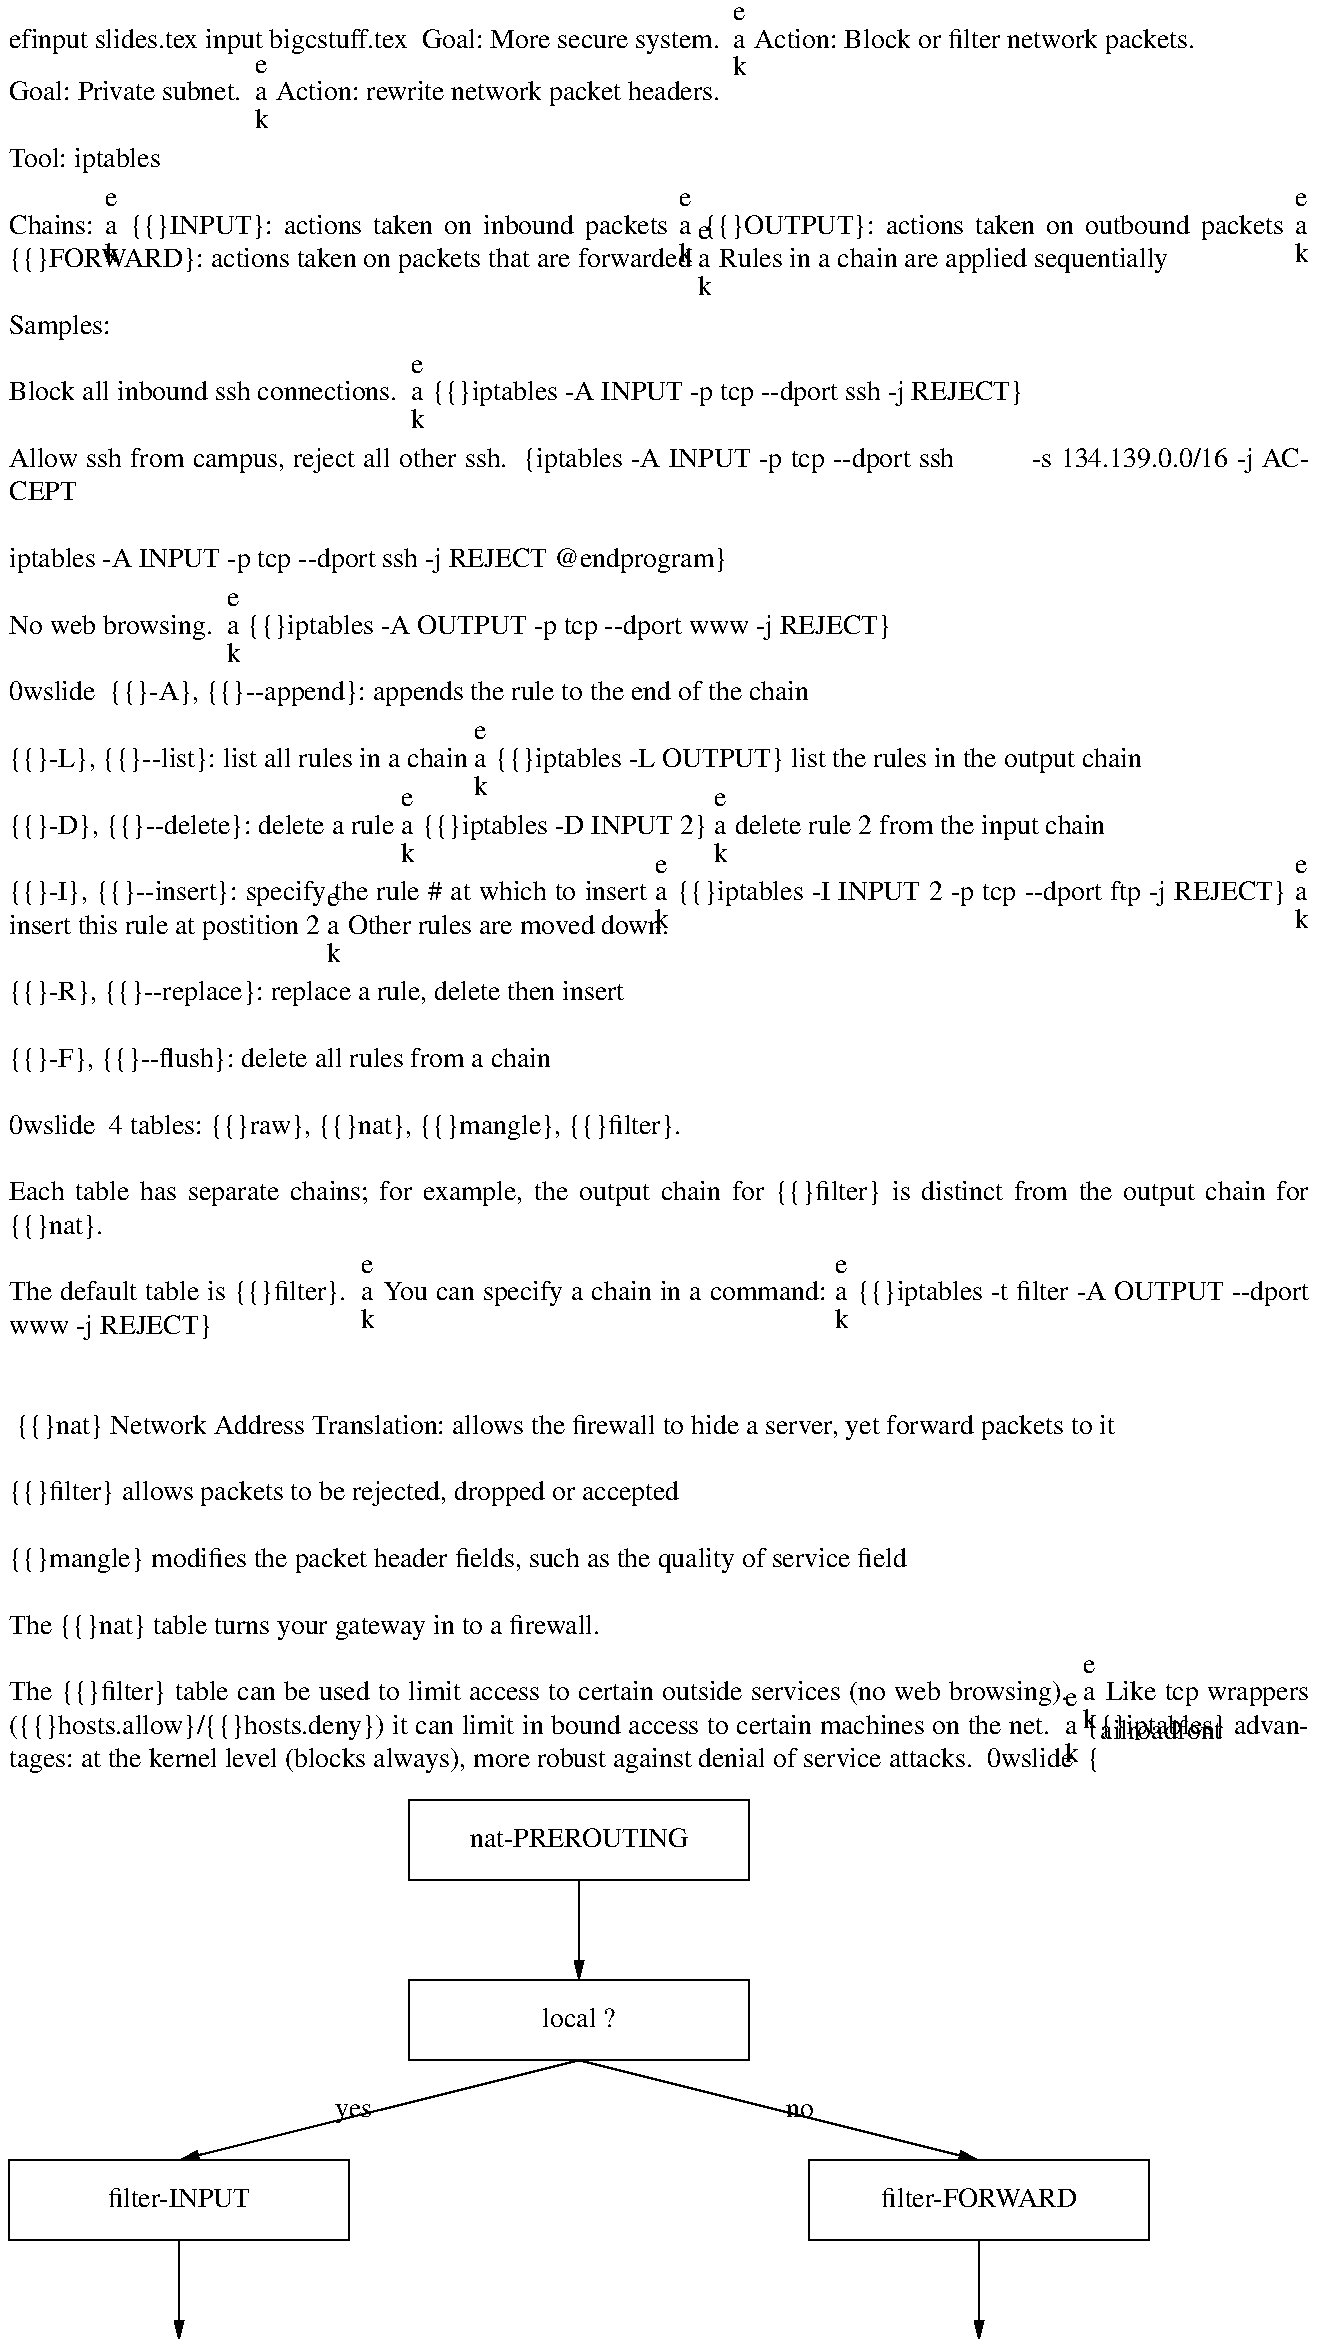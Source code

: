 \def\chapternumber{iptables -- 1 May 2012}
\input slides.tex
\input bigcstuff.tex
\centerline{\bbf Filters and Firewalls}

Goal: More secure system.
\break
Action: Block or filter network packets.

Goal: Private subnet.
\break
Action: rewrite network packet headers.

Tool: iptables

Chains:
\break
{\ltt{}INPUT}: actions taken on inbound packets
\break
{\ltt{}OUTPUT}: actions taken on outbound packets
\break
{\ltt{}FORWARD}: actions taken on packets that are forwarded
\break
Rules in a chain are applied sequentially

Samples:

Block all inbound ssh connections.
\break
{\ltt{}iptables -A INPUT -p tcp --dport ssh -j REJECT}

Allow ssh from campus, reject all other ssh.
{\cprogram
iptables -A INPUT -p tcp --dport ssh \
          -s 134.139.0.0/16 -j ACCEPT

iptables -A INPUT -p tcp --dport ssh -j REJECT
@endprogram}

No web browsing.
\break
{\ltt{}iptables -A OUTPUT -p tcp --dport www -j REJECT}

\newslide
\centerline{\bbf Iptables Basic Editing Options}

{\ltt{}-A}, {\ltt{}--append}: appends the rule to the end of the chain

{\ltt{}-L}, {\ltt{}--list}: list all rules in a chain
\break
{\ltt{}iptables -L OUTPUT} list the rules in the output chain

{\ltt{}-D}, {\ltt{}--delete}: delete a rule
\break
{\ltt{}iptables -D INPUT 2}
\break
delete rule 2 from the input chain

{\ltt{}-I}, {\ltt{}--insert}: specify the rule # at which to insert
\break
{\ltt{}iptables -I INPUT 2 -p tcp --dport ftp -j REJECT}
\break
insert this rule at postition 2
\break
Other rules are moved down.

{\ltt{}-R}, {\ltt{}--replace}: replace a rule, delete then insert

{\ltt{}-F}, {\ltt{}--flush}: delete all rules from a chain

\newslide
\centerline{\bbf Tables}

4 tables:
{\ltt{}raw}, {\ltt{}nat}, {\ltt{}mangle}, {\ltt{}filter}.

Each table has separate chains; for example,
the output chain for {\ltt{}filter} is distinct from the output
chain for {\ltt{}nat}.

The default table is {\ltt{}filter}.
\break
You can specify a chain in a command:
\break
{\ltt{}iptables -t filter -A OUTPUT --dport www -j REJECT}

\vt

\centerline{\bbf What the Tables Do}

{\ltt{}nat} Network Address Translation: allows the firewall
to hide a server, yet forward packets to it

{\ltt{}filter} allows packets to be rejected, dropped or accepted

{\ltt{}mangle} modifies the packet header fields, such as the
quality of service field

The {\ltt{}nat} table turns your gateway in to a firewall.

The {\ltt{}filter} table can be used to limit access to certain
outside services (no web browsing).
\break
Like tcp wrappers ({\ltt{}hosts.allow}/{\ltt{}hosts.deny})
it can limit in bound access to certain machines on the net.
\break
{\ltt{}iptables} advantages: at the kernel level (blocks always),
more robust against denial of service
attacks.
\newslide
\centerline{\bbf Flow of Processing}

{\railroadfont
.PS
boxwid=1.7i
boxht=0.4i
vspace=-0.5i
hspace=2.0i

A: box "nat-PREROUTING"
B: box with .n at A.s + (0,vspace) "local ?"
C1: box with .n at B.s + (-hspace,vspace) "filter-INPUT"
C2: box with .n at C1.s + (0,vspace) "local process"
C3: box with .n at C2.s + (0,vspace) "nat-OUTPUT"
C4: box with .n at C3.s + (0,vspace) "filter-OUTPUT"
C5: box with .n at C4.s + (0,vspace) "routing"
C6: box with .n at C5.s + (0,vspace) "nat-POSTROUTING"
D1: box with .n at B.s + (hspace,vspace) "filter-FORWARD"
D2: box with .n at D1.s + (0,vspace) "nat-POSTROUTING"
arrow from A.s to B.n
arrow from B.s to C1.n "yes " rjust
arrow from B.s to D1.n " no" ljust
arrow from C1.s to C2.n
arrow from C2.s to C3.n
arrow from C3.s to C4.n
arrow from C4.s to C5.n
arrow from C5.s to C6.n
arrow from D1.s to D2.n
.PE
\centerline{\box\graph}}
\newslide
\centerline{\bbf Some Targets}

{\ltt{}ACCEPT}: the packet is good

{\ltt{}DROP}: discard the packet

{\ltt{}REJECT}: discard the packet, inform the sender

{\ltt{}LOG}: send info to syslog

{\ltt{}DNAT}: rewrite the destination address

{\ltt{}SNAT}: rewrite the source address

{\ltt{}MASQUERADE}: rewrite source address (nat table only)
\newslide
\centerline{\bbf A Service Behind a Firewall}

Suppose your web server is behind a firewall.
\break
Detail:
\break
firewall outside address {\ltt{}134.139.248.2}
\break
firewall outside interface {\ltt{}eth0}
\break
firewall inside interface {\ltt{}eth1}
\break
web server address {\ltt{}134.139.248.18}

Tactic: block all inbound traffic except web requests.

{\cprogram
iptables -A FORWARD -i eth0 -d 134.139.248.18 -p tcp \
         --dports 80,443 -j ACCEPT
iptables -A FORWARD -i eth0 -d 134.139.248.18 -j REJECT
@endprogram}

Notice inside traffic is not blocked.
\break
So if you have a database on the web server you may access
it from any machine behind the firewall.


\newslide
\centerline{\bbf A Service Behind a Firewall}

Suppose your web server is on a private subnet.
\break
Detail:
\break
firewall outside address {\ltt{}134.139.248.2}
\break
firewall outside interface {\ltt{}eth0}
\break
firewall inside interface {\ltt{}eth1}
\break
web server address {\ltt{}192.168.1.18}

On the outside,
\break
all web traffic appears to be to or from the firewall.
\break
Inbound web packets forwarded to the web server.
\break
Outbound web packets appear to be from the firewall.

{\cprogram
iptables -t nat -A PREROUTING -d 134.139.248.2 \
  -i eth0 -p tcp --dport 80 -j DNAT --to 192.168.1.18:80
iptables -t nat -A PREROUTING -s 192.168.1.18 \
  -i eth1 -p tcp --sport 80 \
  -j SNAT --from 134.139.248.2:80
@endprogram}


\newslide
\centerline{\bbf Outbound Packets Through a Firewall}

Want to allow connections originating in the private subnet to
go out.

{\cprogram
iptables -t nat -A POSTROUTING -s 192.168.1.0/24 \
        -o eth0 -d 0/0 -j MASQUERADE
iptables -A FORWARD -o eth0 -m state \
        --state NEW,ESTABLISHED,RELATED -j ACCEPT
iptables -A FORWARD -i eth0 -m state \
        --state ESTABLISHED,RELATED -j ACCEPT
@endprogram}

Masquerade always rewrites the source to the firewall IP address.

There is a state machine to track connection states.
\break
Outbound stuff is allowed.
\break
Inbound allowed only on established connections or
connections getting established (related).
\bye

\newslide
\centerline{\bbf Filtering Sample}

Destination Network Address Translation (DNAT):
Your web server is behing a firewall.
All outside web traffic is directed to the firewall.
The firewall forwards it to the web server.

To do this it must change the destination address from the
address of the firewall to the address of the web server.

Source Network Address Translation (SNAT):
Your web browser is behind a firewall.
Web servers cannot send information to your browser,
they must send it to the firewall.
The firewall replaces the address of your machine
 (as the source
of the browser request) with it's address.
When the firewall's address is sent a reply,
 the firewall uses DNAT to forward it
to your browser.

A picture showing the above would be nice.

\newslide
\centerline{\bbf Filtering Options}

Filter options may be set on the base of the source/destination pair.

Drop/Deny: discard the packet.

Reject: discard the packet, tell the host that sent the packet that
 the packet was dropped

Accept: allow the packet.

Terminology:

Chain: a set of rules 

Table: there are 4 tables
{\bit raw}, {\bit nat}, {\bit mangle}, {\bit filter}.

Target: an action: drop, accept, NAT, Jump

Jump: go to another chain.

Rule: match and action.

Ruleset: set of all rules in all tables.

Match: does a packet match a rule.

Source Match: does the source of a packet match a rule.

Policy: chain policy, security policy
Generally, accept everything not specifically dropped or
drop everything not specifically accepted.

State: status of the TCP connection

Connection tracking: Knows when a packet is a response to another packet. 

\centerline{\bbf Network Address Translation}

Allows private subnets access to the Internet.

Allows access to private subnets from the Internet.

Private addresses are not routable outside the private subnet.

\newslide
\centerline{\bbf IP Tables Setup}

Kernel:
{\ltt{}CONFIG_NETFILTER}:required

{\ltt{}CONFIG_IP_NF_CONNTRACK}: Connection tracking, you can allow responses back in.

{\ltt{}CONFIG_IP_NF_IPTABLES}: required

{\ltt{}CONFIG_IP_NF_NAT}: required for NAT table

{\ltt{}CONFIG_IP_NF_MASQUERADE}: variant of NAT

{\ltt{}CONFIG_IP_NF_TARGET_REDIRECT}: send the packet to someone specific

{\ltt{}CONFIG_IP_NF_FTP}: required if you want to filter ftp.

{\ltt{}CONFIG_IP_NF_MATCH_LIMIT}: useful for avoiding DOS attacks

{\ltt{}CONFIG_IP_NF_MATCH_MAC}: allows filtering based on hardware addresses

{\ltt{}CONFIG_IP_NF_TOS}: allows Type Of Service filtering

{\ltt{}CONFIG_IP_NF_STATE}: allows filtering based on the state of a TCP connection

{\ltt{}CONFIG_IP_NF_MATCH_OWNER}: allows filtering based on the owner of a socket (program)

{\ltt{}CONFIG_IP_NF_TARGET_LOG}: allows a filter to log packets

{\ltt{}CONFIG_PACKET}: optional

\newslide
\centerline{\bbf IP Tables and Chains}

Packet destined for local machine

Table: raw; Chain: PREROUTING
  Can be used to bypass connection tracking

Connection tracking code is executed

Table: mangle; Chain: PREROUTING
  Can modify the packet to change it's parameters  

Table: nat; Chain: PREROUTING
  DNAT is done here

Routing decision is made, is it still local or does it now need
 to be forwarded

Table: mangle; Chain: INPUT
  A chance to modify packets after it is decided they are local

Table: filter; Chain: INPUT
  Filtering decisions for packets destined to this host.

Packet (if not Drop/Denied) is handed to the local application
-----
Packet from the local machine
  Packet from a local application has it's source address set. 

Table: raw; Chain: OUTPUT;
  Can be used to bypass connection tracking

Table: mangle; Chain: OUTPUT;
  Used to modify packet headers

Table: nat; Chain: OUTPUT;
  Can NAT the outbound packet.

Routing decision is made

Table Filter; Chain: OUTPUT;
  Can decide to drop outbound packets.

Table: mangle; Chain: POSTROUTING;
  Another chance to modify the packet header

Table: nat; Chain: POSTROUTING
  SNAT is done here
-----
Packet to be forwarded

Table: raw; Chain: PREROUTING
  Can be used to bypass connection tracking

Table: mangle; Chain: PREROUTING
  Used to modify packet headers

Table: nat; Chain: PREROUTING
  DNAT done here (do SNAT further down)

Routing decision is made

Note: Any packet getting forwarded goes through the next two

Table: mangle; Chain: FORWARD
  Used to modify packet headers of packets to be forwarded

Table: filter; Chain: FORWARD
  Can decide to drop packets instead o forwarding.

Table: mangle; Chain: POSTROUTING
  Used to modify packet headers

Table: nat; Chain: POSTROUTING
  SNAT should be done here.


Connection tracking code is executed

Picture
            raw
         PREROUTING
           mangle
         PREROUTING
            nat
         PREROUTING
       routing decision
  mangle           mangle
  INPUT            FORWARD
  filter           filter
  INPUT            FORWARD
local process dest

local process orig
routing decision
   raw
  OUTPUT
  mangle
  OUTPUT
   nat
  OUTPUT
  filter
  OUTPUT
      routing decision
          mangle
        POSTROUTING
           nat
        POSTROUTING


Mangle table: may change the following header fields
 TOS: Type Of Service
 TTL: Time To Live
 MARK, SECMARK, CONSECMARK

Nat table: may do the following
 DNAT, SNAT, MASQUERADE, REDIRECT

Raw table:
 cause packets to by pass connection tracking (NOTRACK)

Filter table:
  DROP/ACCEPT

JUMP rule:
  used like a subroutine call.
  Jumps to a user specified chain, runs the chain, then returns to the rule
   after the jump.

Build in chains can have a default policy at the end,
user specified chains cannot

Matching rule: specifies if the chain traversal should or shouldnot continue.


The state machine (connection tracker)

States: NEW, ESTABLISHED, RELATED, INVALID

NEW: packet is the first, often a SYN
ESTABLISHED: traffic has been seen in both directions SYN-ACK
RELATED: to an established connection Spawned by as is done by ftp.
INVALID: packet can't be identified
UNTRACKED: marked as NOTRACK by the raw table.

UDP: client request = NEW, server response = ESTABLISTHER

SYN (NEW) -> ICMP (reponse) Net Unreach (RELATED)

Building rules

iptables [-t table] command [match] [target/jump]
iptables [-t table] command chain parameters(rule specification)
iptables -A OUTPUT --dport 22 DROP (no outbound ssh)
iptables -D OUTPUT 5  (delete rule five from the output chain)
iptables -F INPUT  (delete all rules from the input chain)
iptables -A INPUT -s 134.139.0.0/16 ACCEPT (allow camput packets)
iptables -A INPUT -s 0.0.0.0/0 DROP    (disallow all others)

defaults to table 'filter' (nat, mangle, raw)

Commands

-A, --append: appends the rule to the end of the chain

-D, --delete: delete-specify the entire rule or the rule number

-R, --replace: as delete, but installs a new reult

-I, --insert: specify the rule # at which to insert

-L, --list: list all rules in specified chain

-F, --flush: delete all rules from specified chain

-Z, --zero: zero all counters

-N, --new-chain: add a chain, with the specified name

-X, --delete-chain: delete the chain with the specified name

-P, --policy: add a default target (policy) to a chain Legal targets DROP,ACCEPT

-E, --rename-chain

Options:
With list, append, insert, delete, replace
 -v, --verbose; -x, --exact; -n, --numeric
With list: -n, --numeric; --line-numbers; -c, --set-counters
With insert, append, replace
 --modprobe

Matches: Chain name
-p, --protocol: tcp, udp, icmp
-s, --source: ip-addr or subnet-addr/netmask (134.139.0.0/24)
-d, --dst, --destination: ip-addr or subnet-addr
-i, --in-interface: input interface (eth0)
-o, --out-interface
-f, --fragment
--sport, --source-port: --sport 22
--dport, --destination-port
--tcp-flags: allowed SYN,FIN,ACK,FIN,RST,URG,PSH,ALL,NONE
--syn (obs)
--tcp-option
--icmp-type

Explicit matches
ANYCAST,BLACKHOLE,BROADCAST,LOCAL,MULTICAST,NAT,PROHIBIT
THROW,UNICAST,UNREACHABLE,UNSPEC,XRESOLVE
Explicit match options
--src-type
--dst-type

--src-range: (start ipaddr - end ipaddr)
--dst-range
-m, --multiport:  -m --dport 80,8080,8888
--pkt-type:  -m pkttype --pkt-type unicast
--state: -m state --state ESTABLISHED


STOPPED at Chapter 9. The state machine


